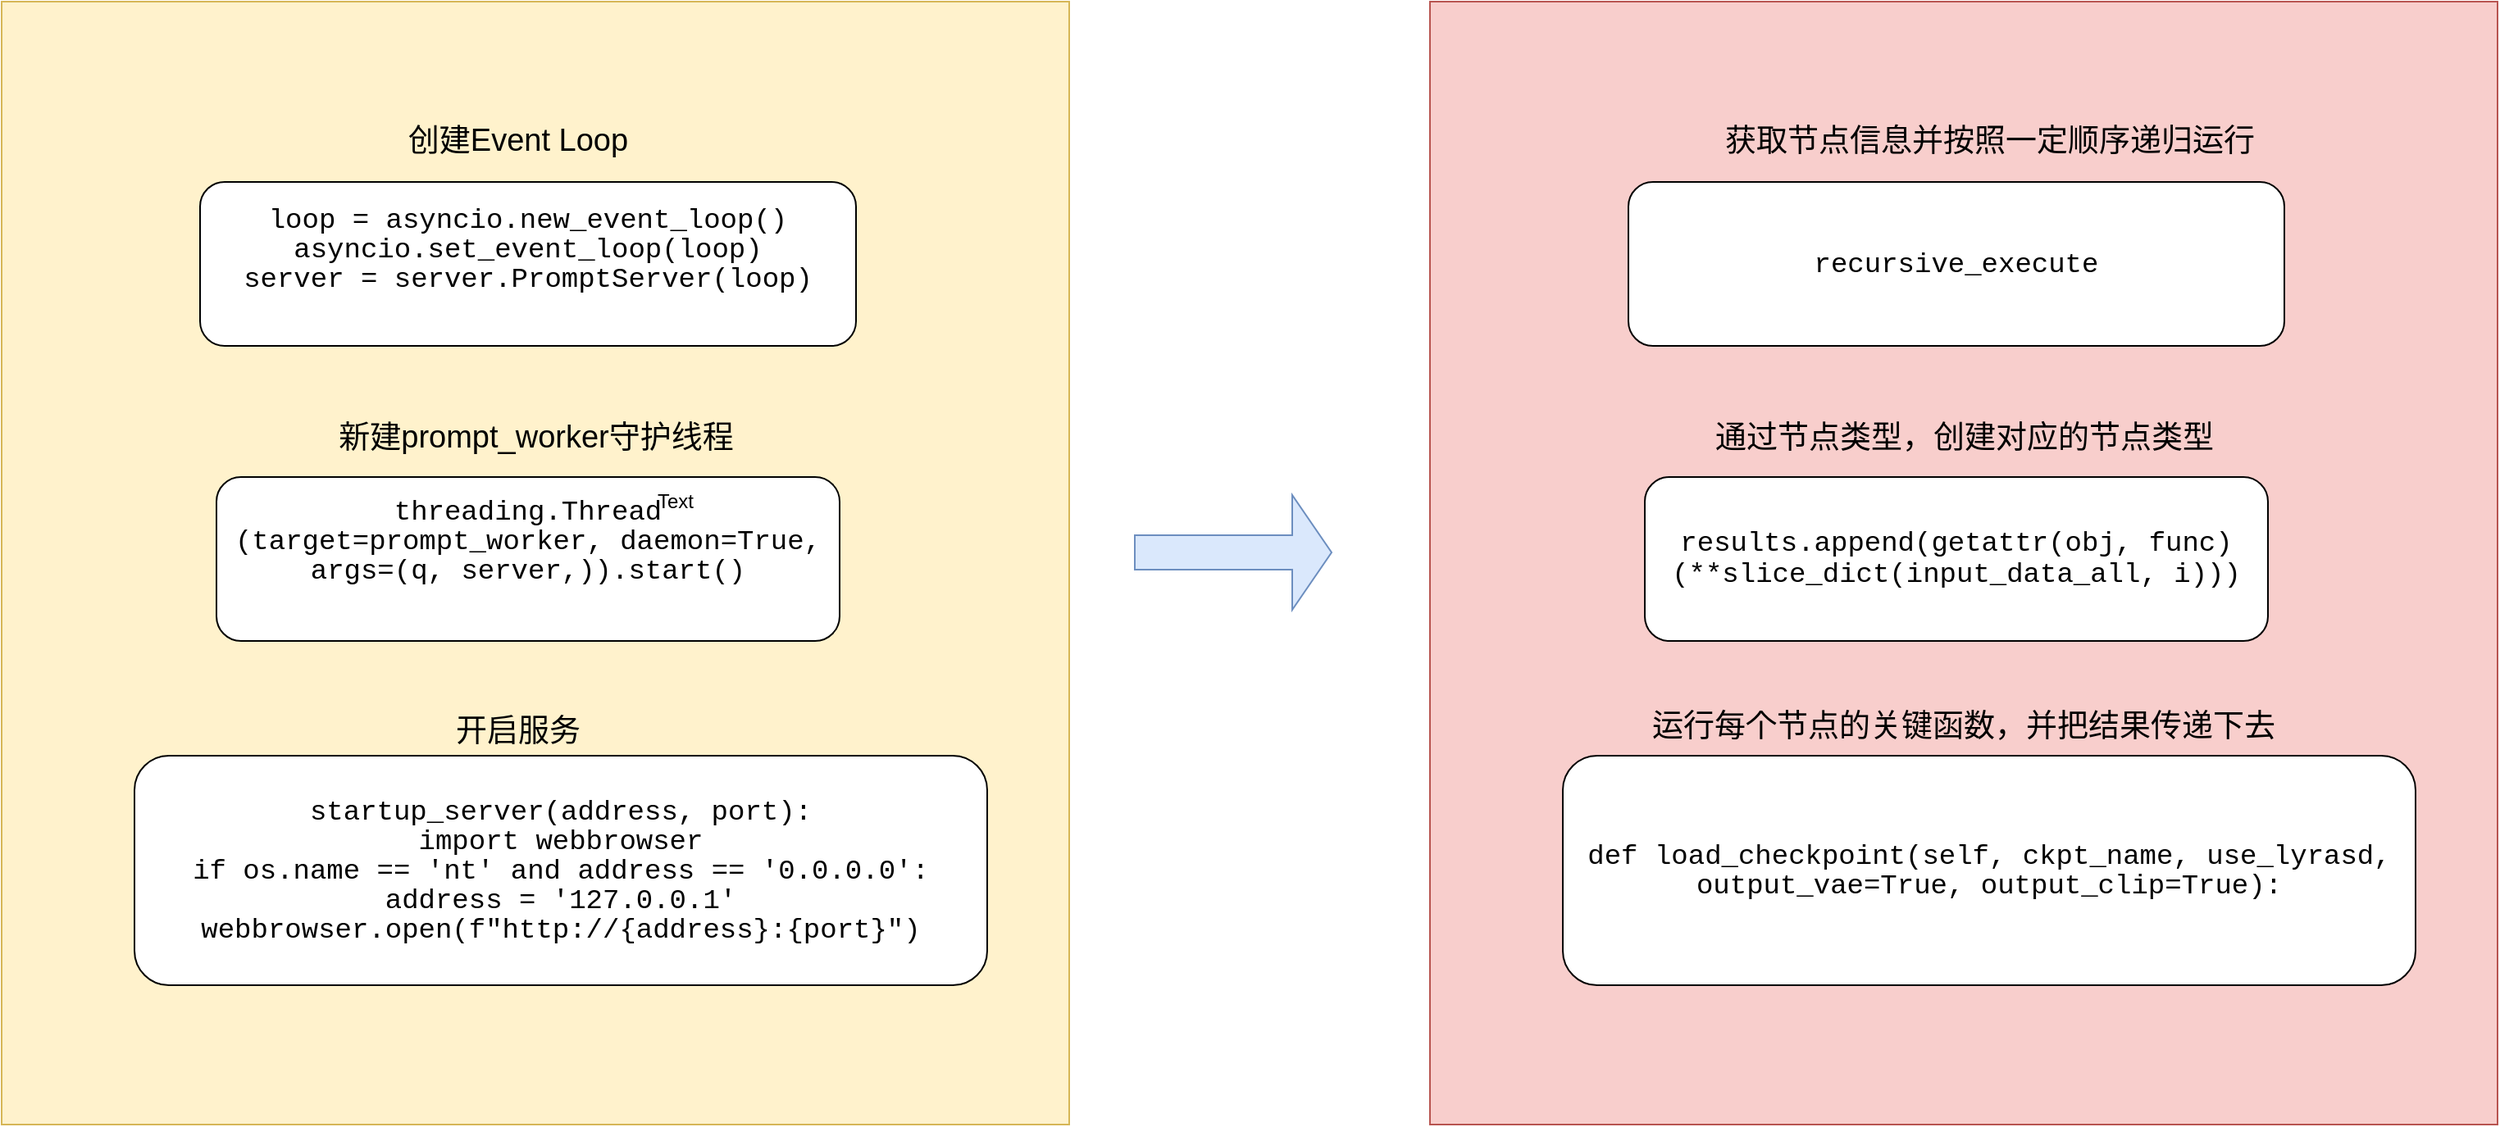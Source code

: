<mxfile version="22.1.2" type="github">
  <diagram id="C5RBs43oDa-KdzZeNtuy" name="Page-1">
    <mxGraphModel dx="1769" dy="2132" grid="1" gridSize="10" guides="1" tooltips="1" connect="1" arrows="1" fold="1" page="1" pageScale="1" pageWidth="827" pageHeight="1169" math="0" shadow="0">
      <root>
        <mxCell id="WIyWlLk6GJQsqaUBKTNV-0" />
        <mxCell id="WIyWlLk6GJQsqaUBKTNV-1" parent="WIyWlLk6GJQsqaUBKTNV-0" />
        <mxCell id="iJw0LIFVypzQFhsucQgz-4" value="" style="rounded=0;whiteSpace=wrap;html=1;fillColor=#fff2cc;strokeColor=#d6b656;" vertex="1" parent="WIyWlLk6GJQsqaUBKTNV-1">
          <mxGeometry x="99" y="-100" width="651" height="685" as="geometry" />
        </mxCell>
        <mxCell id="WIyWlLk6GJQsqaUBKTNV-3" value="&lt;font style=&quot;font-size: 17px;&quot;&gt;&lt;div style=&quot;&quot;&gt;&lt;div style=&quot;font-family: Menlo, Monaco, &amp;quot;Courier New&amp;quot;, monospace; line-height: 18px;&quot;&gt;&lt;div style=&quot;&quot;&gt;&lt;span style=&quot;background-color: rgb(255, 255, 255);&quot;&gt;    threading.Thread&lt;/span&gt;&lt;/div&gt;&lt;div style=&quot;&quot;&gt;&lt;span style=&quot;background-color: rgb(255, 255, 255);&quot;&gt;(target=prompt_worker, daemon=True, args=(q, server,)).start()&lt;/span&gt;&lt;/div&gt;&lt;/div&gt;&lt;/div&gt;&lt;br&gt;&lt;/font&gt;" style="rounded=1;whiteSpace=wrap;html=1;fontSize=12;glass=0;strokeWidth=1;shadow=0;" parent="WIyWlLk6GJQsqaUBKTNV-1" vertex="1">
          <mxGeometry x="230" y="190" width="380" height="100" as="geometry" />
        </mxCell>
        <mxCell id="iJw0LIFVypzQFhsucQgz-0" value="&lt;div style=&quot;font-family: Menlo, Monaco, &amp;quot;Courier New&amp;quot;, monospace; line-height: 18px; font-size: 17px;&quot;&gt;&lt;div style=&quot;&quot;&gt;&lt;span style=&quot;background-color: rgb(255, 255, 255);&quot;&gt;    loop = asyncio.new_event_loop()&lt;/span&gt;&lt;/div&gt;&lt;div style=&quot;&quot;&gt;    &lt;span style=&quot;background-color: rgb(255, 255, 255);&quot;&gt;asyncio.set_event_loop(loop)&lt;/span&gt;&lt;/div&gt;&lt;div style=&quot;&quot;&gt;    &lt;span style=&quot;background-color: rgb(255, 255, 255);&quot;&gt;server = server.PromptServer(loop)&lt;/span&gt;&lt;/div&gt;&lt;div style=&quot;&quot;&gt;&lt;span style=&quot;background-color: rgb(255, 255, 255);&quot;&gt;&lt;br&gt;&lt;/span&gt;&lt;/div&gt;&lt;/div&gt;" style="rounded=1;whiteSpace=wrap;html=1;fontSize=12;glass=0;strokeWidth=1;shadow=0;" vertex="1" parent="WIyWlLk6GJQsqaUBKTNV-1">
          <mxGeometry x="220" y="10" width="400" height="100" as="geometry" />
        </mxCell>
        <mxCell id="iJw0LIFVypzQFhsucQgz-3" value="&lt;font style=&quot;font-size: 17px; background-color: rgb(255, 255, 255);&quot;&gt;&lt;div style=&quot;&quot;&gt;&lt;div style=&quot;font-family: Menlo, Monaco, &amp;quot;Courier New&amp;quot;, monospace; line-height: 18px;&quot;&gt;&lt;div style=&quot;&quot;&gt;&lt;/div&gt;&lt;/div&gt;&lt;/div&gt;&lt;div style=&quot;font-family: Menlo, Monaco, &amp;quot;Courier New&amp;quot;, monospace; line-height: 18px;&quot;&gt;&lt;div style=&quot;&quot;&gt;startup_server(address, port):&lt;/div&gt;&lt;div style=&quot;&quot;&gt;            import webbrowser&lt;/div&gt;&lt;div style=&quot;&quot;&gt;            if os.name == &#39;nt&#39; and address == &#39;0.0.0.0&#39;:&lt;/div&gt;&lt;div style=&quot;&quot;&gt;                address = &#39;127.0.0.1&#39;&lt;/div&gt;&lt;div style=&quot;&quot;&gt;            webbrowser.open(f&quot;http://{address}:{port}&quot;)&lt;/div&gt;&lt;/div&gt;&lt;/font&gt;" style="rounded=1;whiteSpace=wrap;html=1;fontSize=12;glass=0;strokeWidth=1;shadow=0;" vertex="1" parent="WIyWlLk6GJQsqaUBKTNV-1">
          <mxGeometry x="180" y="360" width="520" height="140" as="geometry" />
        </mxCell>
        <mxCell id="iJw0LIFVypzQFhsucQgz-5" value="Text" style="text;html=1;strokeColor=none;fillColor=none;align=center;verticalAlign=middle;whiteSpace=wrap;rounded=0;" vertex="1" parent="WIyWlLk6GJQsqaUBKTNV-1">
          <mxGeometry x="480" y="190" width="60" height="30" as="geometry" />
        </mxCell>
        <mxCell id="iJw0LIFVypzQFhsucQgz-6" value="&lt;font style=&quot;font-size: 19px;&quot;&gt;创建Event Loop&lt;/font&gt;" style="text;html=1;strokeColor=none;fillColor=none;align=center;verticalAlign=middle;whiteSpace=wrap;rounded=0;" vertex="1" parent="WIyWlLk6GJQsqaUBKTNV-1">
          <mxGeometry x="334" y="-50" width="160" height="70" as="geometry" />
        </mxCell>
        <mxCell id="iJw0LIFVypzQFhsucQgz-7" value="&lt;span style=&quot;font-size: 19px;&quot;&gt;新建prompt_worker守护线程&lt;/span&gt;" style="text;html=1;strokeColor=none;fillColor=none;align=center;verticalAlign=middle;whiteSpace=wrap;rounded=0;" vertex="1" parent="WIyWlLk6GJQsqaUBKTNV-1">
          <mxGeometry x="301.5" y="131" width="246" height="70" as="geometry" />
        </mxCell>
        <mxCell id="iJw0LIFVypzQFhsucQgz-8" value="&lt;span style=&quot;font-size: 19px;&quot;&gt;开启服务&lt;/span&gt;" style="text;html=1;strokeColor=none;fillColor=none;align=center;verticalAlign=middle;whiteSpace=wrap;rounded=0;" vertex="1" parent="WIyWlLk6GJQsqaUBKTNV-1">
          <mxGeometry x="334" y="310" width="160" height="70" as="geometry" />
        </mxCell>
        <mxCell id="iJw0LIFVypzQFhsucQgz-9" value="" style="rounded=0;whiteSpace=wrap;html=1;fillColor=#f8cecc;strokeColor=#b85450;" vertex="1" parent="WIyWlLk6GJQsqaUBKTNV-1">
          <mxGeometry x="970" y="-100" width="651" height="685" as="geometry" />
        </mxCell>
        <mxCell id="iJw0LIFVypzQFhsucQgz-10" value="&lt;font style=&quot;&quot;&gt;&lt;div style=&quot;&quot;&gt;&lt;div style=&quot;font-family: Menlo, Monaco, &amp;quot;Courier New&amp;quot;, monospace; line-height: 18px;&quot;&gt;&lt;div style=&quot;&quot;&gt;&lt;span style=&quot;background-color: rgb(255, 255, 255); font-size: 17px;&quot;&gt;results.append(getattr(obj, func)(**slice_dict(input_data_all, i)))&lt;/span&gt;&lt;br&gt;&lt;/div&gt;&lt;/div&gt;&lt;/div&gt;&lt;/font&gt;" style="rounded=1;whiteSpace=wrap;html=1;fontSize=12;glass=0;strokeWidth=1;shadow=0;" vertex="1" parent="WIyWlLk6GJQsqaUBKTNV-1">
          <mxGeometry x="1101" y="190" width="380" height="100" as="geometry" />
        </mxCell>
        <mxCell id="iJw0LIFVypzQFhsucQgz-11" value="&lt;div style=&quot;font-family: Menlo, Monaco, &amp;quot;Courier New&amp;quot;, monospace; line-height: 18px; font-size: 17px;&quot;&gt;&lt;div style=&quot;&quot;&gt;&lt;div style=&quot;line-height: 18px;&quot;&gt;recursive_execute&lt;/div&gt;&lt;/div&gt;&lt;/div&gt;" style="rounded=1;whiteSpace=wrap;html=1;fontSize=12;glass=0;strokeWidth=1;shadow=0;" vertex="1" parent="WIyWlLk6GJQsqaUBKTNV-1">
          <mxGeometry x="1091" y="10" width="400" height="100" as="geometry" />
        </mxCell>
        <mxCell id="iJw0LIFVypzQFhsucQgz-12" value="&lt;font style=&quot;font-size: 17px; background-color: rgb(255, 255, 255);&quot;&gt;&lt;div style=&quot;&quot;&gt;&lt;div style=&quot;font-family: Menlo, Monaco, &amp;quot;Courier New&amp;quot;, monospace; line-height: 18px;&quot;&gt;&lt;div style=&quot;&quot;&gt;&lt;/div&gt;&lt;/div&gt;&lt;/div&gt;&lt;div style=&quot;font-family: Menlo, Monaco, &amp;quot;Courier New&amp;quot;, monospace; line-height: 18px;&quot;&gt;&lt;div style=&quot;&quot;&gt;&lt;div style=&quot;line-height: 18px;&quot;&gt;&lt;div style=&quot;&quot;&gt;    def load_checkpoint(self, ckpt_name, use_lyrasd, output_vae=True, output_clip=True):&lt;/div&gt;&lt;/div&gt;&lt;/div&gt;&lt;/div&gt;&lt;/font&gt;" style="rounded=1;whiteSpace=wrap;html=1;fontSize=12;glass=0;strokeWidth=1;shadow=0;" vertex="1" parent="WIyWlLk6GJQsqaUBKTNV-1">
          <mxGeometry x="1051" y="360" width="520" height="140" as="geometry" />
        </mxCell>
        <mxCell id="iJw0LIFVypzQFhsucQgz-14" value="&lt;span style=&quot;font-size: 19px;&quot;&gt;获取节点信息并按照一定顺序递归运行&lt;br&gt;&lt;/span&gt;" style="text;html=1;strokeColor=none;fillColor=none;align=center;verticalAlign=middle;whiteSpace=wrap;rounded=0;" vertex="1" parent="WIyWlLk6GJQsqaUBKTNV-1">
          <mxGeometry x="1113.5" y="-50" width="395" height="70" as="geometry" />
        </mxCell>
        <mxCell id="iJw0LIFVypzQFhsucQgz-15" value="&lt;span style=&quot;font-size: 19px;&quot;&gt;通过节点类型，创建对应的节点类型&lt;/span&gt;" style="text;html=1;strokeColor=none;fillColor=none;align=center;verticalAlign=middle;whiteSpace=wrap;rounded=0;" vertex="1" parent="WIyWlLk6GJQsqaUBKTNV-1">
          <mxGeometry x="1121.75" y="131" width="347.5" height="70" as="geometry" />
        </mxCell>
        <mxCell id="iJw0LIFVypzQFhsucQgz-16" value="&lt;span style=&quot;font-size: 19px;&quot;&gt;运行每个节点的关键函数，并把结果传递下去&lt;/span&gt;" style="text;html=1;strokeColor=none;fillColor=none;align=center;verticalAlign=middle;whiteSpace=wrap;rounded=0;" vertex="1" parent="WIyWlLk6GJQsqaUBKTNV-1">
          <mxGeometry x="1103" y="307" width="385" height="70" as="geometry" />
        </mxCell>
        <mxCell id="iJw0LIFVypzQFhsucQgz-18" value="" style="shape=singleArrow;whiteSpace=wrap;html=1;fillColor=#dae8fc;strokeColor=#6c8ebf;" vertex="1" parent="WIyWlLk6GJQsqaUBKTNV-1">
          <mxGeometry x="790" y="201" width="120" height="70" as="geometry" />
        </mxCell>
      </root>
    </mxGraphModel>
  </diagram>
</mxfile>
